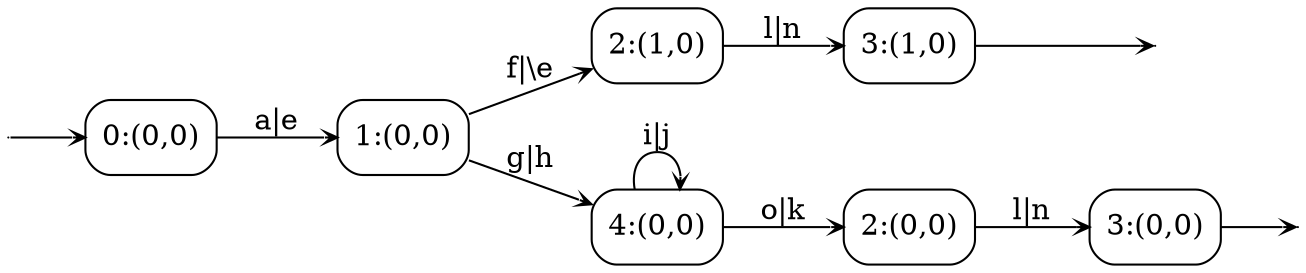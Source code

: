 digraph
{
  vcsn_context = "[afgilo]? × [ehjkn]? → ℤ"
  rankdir = LR
  edge [arrowhead = vee, arrowsize = .6]
  {
    node [shape = point, width = 0]
    I0
    F5
    F6
  }
  {
    node [shape = circle, style = rounded, width = 0.5]
    0 [label = "0:(0,0)", shape = box]
    1 [label = "1:(0,0)", shape = box]
    2 [label = "2:(1,0)", shape = box]
    3 [label = "4:(0,0)", shape = box]
    4 [label = "2:(0,0)", shape = box]
    5 [label = "3:(0,0)", shape = box]
    6 [label = "3:(1,0)", shape = box]
  }
  I0 -> 0
  0 -> 1 [label = "a|e"]
  1 -> 2 [label = "f|\\e"]
  1 -> 3 [label = "g|h"]
  2 -> 6 [label = "l|n"]
  3 -> 3 [label = "i|j"]
  3 -> 4 [label = "o|k"]
  4 -> 5 [label = "l|n"]
  5 -> F5
  6 -> F6
}
